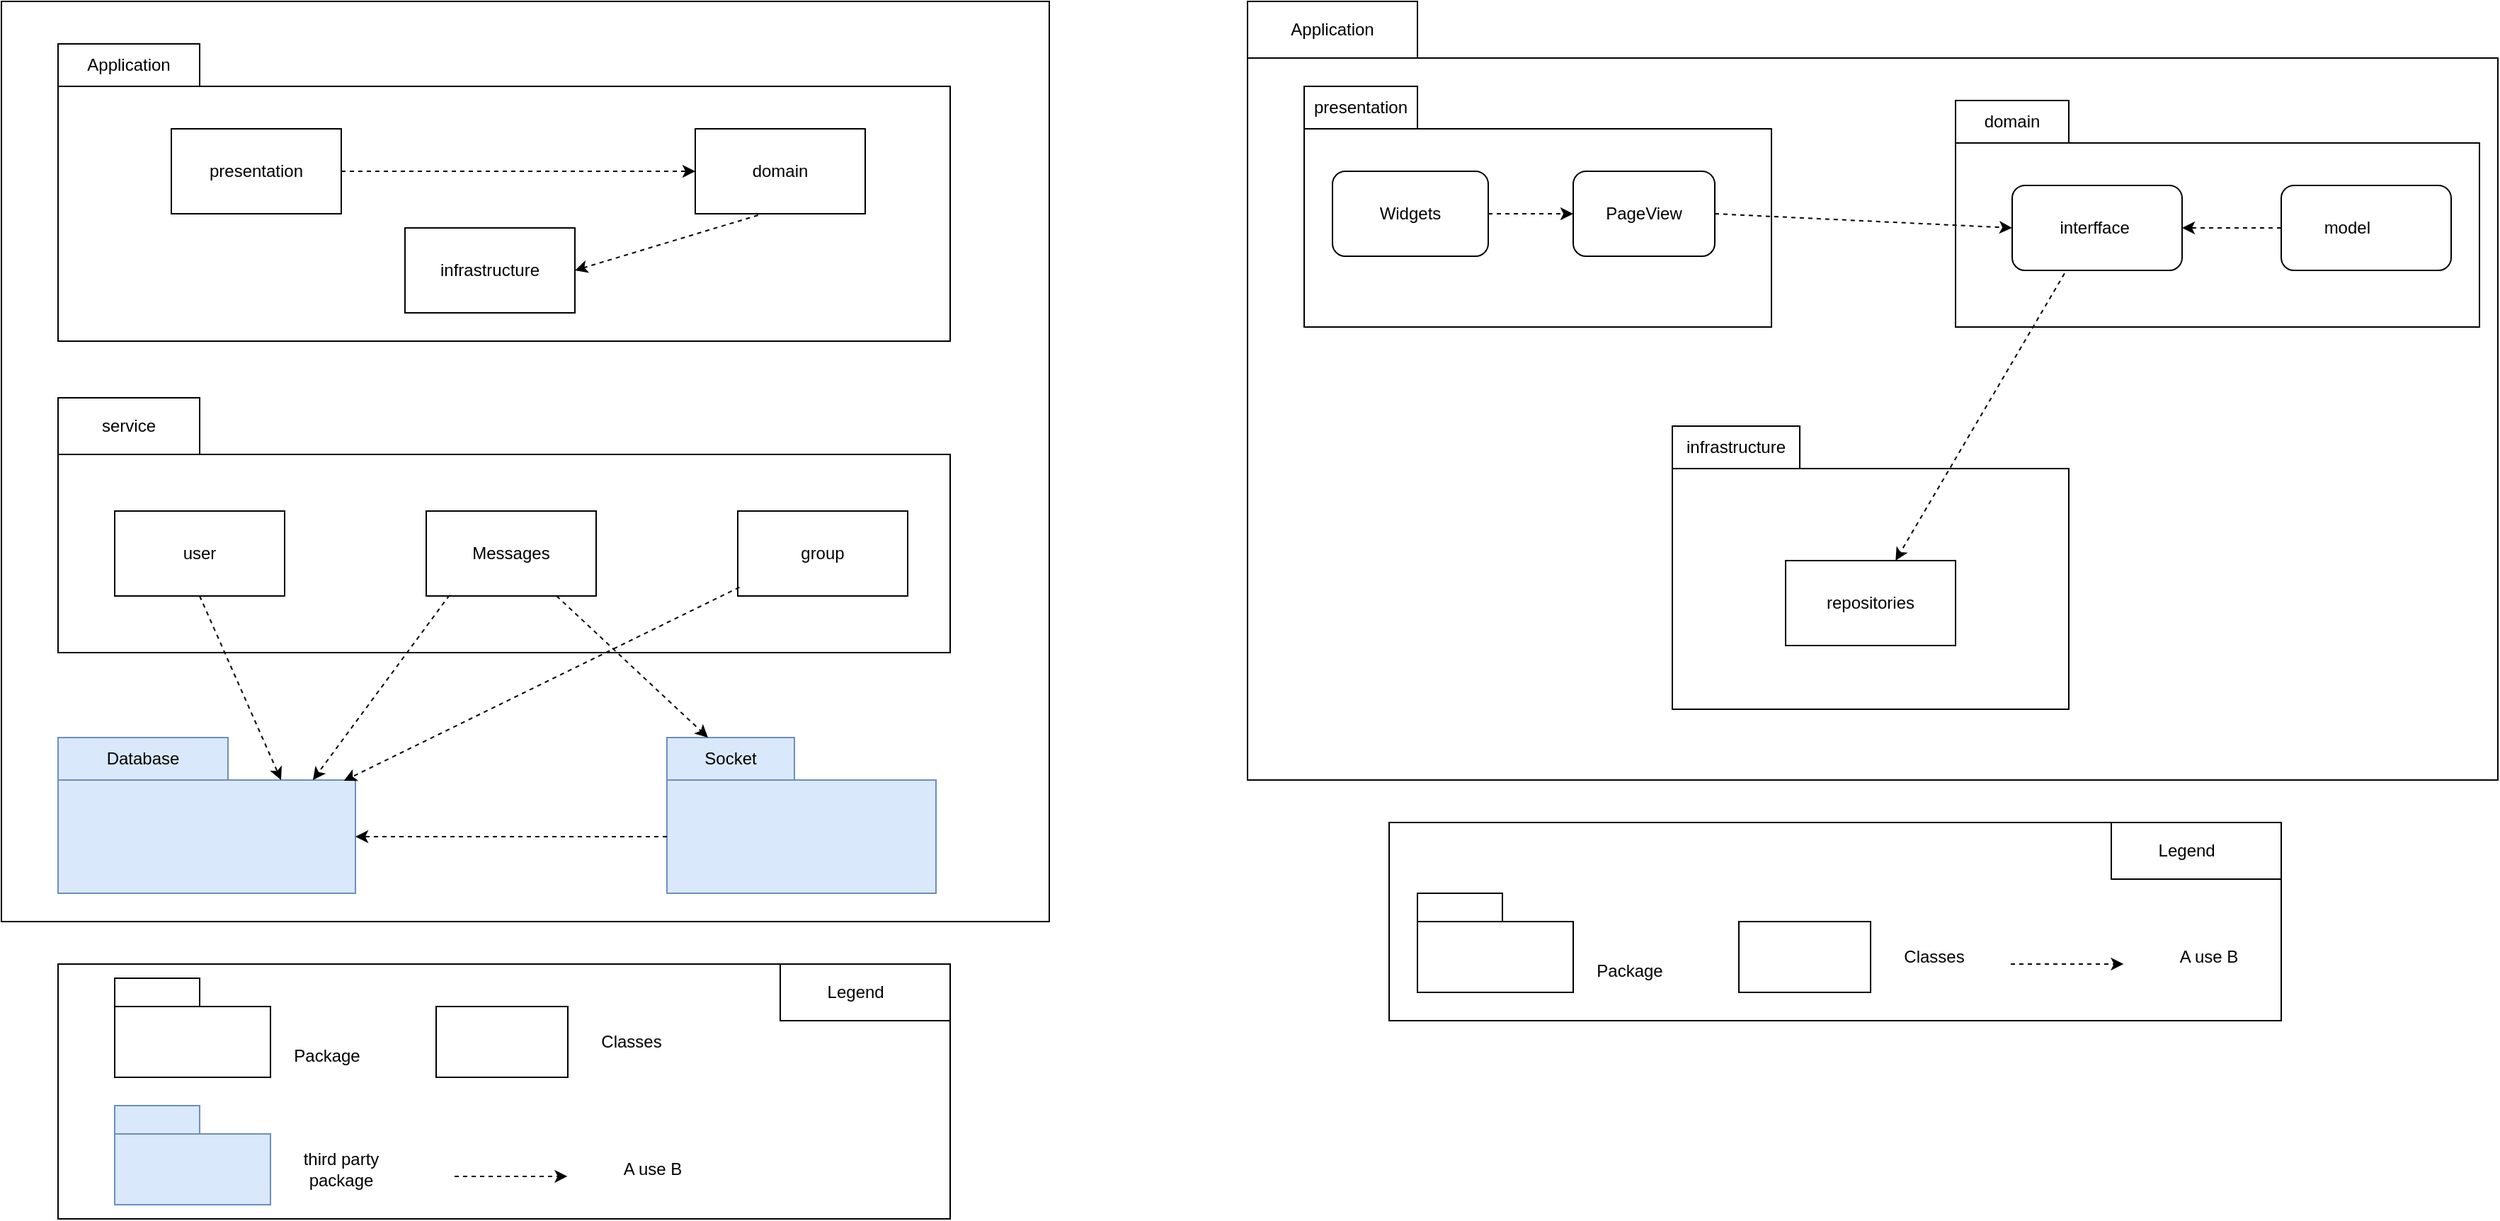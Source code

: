 <mxfile>
    <diagram name="Page-1" id="yEmmgowTZwz1ahBv-lds">
        <mxGraphModel dx="1811" dy="909" grid="0" gridSize="10" guides="1" tooltips="1" connect="1" arrows="1" fold="1" page="1" pageScale="1" pageWidth="850" pageHeight="1100" math="0" shadow="0">
            <root>
                <mxCell id="0"/>
                <mxCell id="1" parent="0"/>
                <mxCell id="oFHqqunSSyDyiDw8DMyg-1" value="" style="rounded=0;whiteSpace=wrap;html=1;" parent="1" vertex="1">
                    <mxGeometry x="80" y="80" width="740" height="650" as="geometry"/>
                </mxCell>
                <mxCell id="oFHqqunSSyDyiDw8DMyg-2" value="" style="rounded=0;whiteSpace=wrap;html=1;" parent="1" vertex="1">
                    <mxGeometry x="120" y="140" width="630" height="180" as="geometry"/>
                </mxCell>
                <mxCell id="oFHqqunSSyDyiDw8DMyg-3" value="Application" style="rounded=0;whiteSpace=wrap;html=1;" parent="1" vertex="1">
                    <mxGeometry x="120" y="110" width="100" height="30" as="geometry"/>
                </mxCell>
                <mxCell id="oFHqqunSSyDyiDw8DMyg-5" value="" style="rounded=0;whiteSpace=wrap;html=1;" parent="1" vertex="1">
                    <mxGeometry x="120" y="400" width="630" height="140" as="geometry"/>
                </mxCell>
                <mxCell id="oFHqqunSSyDyiDw8DMyg-6" value="service" style="rounded=0;whiteSpace=wrap;html=1;" parent="1" vertex="1">
                    <mxGeometry x="120" y="360" width="100" height="40" as="geometry"/>
                </mxCell>
                <mxCell id="oFHqqunSSyDyiDw8DMyg-9" value="infrastructure" style="rounded=0;whiteSpace=wrap;html=1;" parent="1" vertex="1">
                    <mxGeometry x="365" y="240" width="120" height="60" as="geometry"/>
                </mxCell>
                <mxCell id="oFHqqunSSyDyiDw8DMyg-12" value="" style="endArrow=classic;html=1;rounded=0;exitX=0.37;exitY=1.017;exitDx=0;exitDy=0;exitPerimeter=0;entryX=1;entryY=0.5;entryDx=0;entryDy=0;dashed=1;" parent="1" target="oFHqqunSSyDyiDw8DMyg-9" edge="1">
                    <mxGeometry width="50" height="50" relative="1" as="geometry">
                        <mxPoint x="614.4" y="231.02" as="sourcePoint"/>
                        <mxPoint x="450" y="320" as="targetPoint"/>
                    </mxGeometry>
                </mxCell>
                <mxCell id="oFHqqunSSyDyiDw8DMyg-13" value="user" style="rounded=0;whiteSpace=wrap;html=1;" parent="1" vertex="1">
                    <mxGeometry x="160" y="440" width="120" height="60" as="geometry"/>
                </mxCell>
                <mxCell id="oFHqqunSSyDyiDw8DMyg-14" value="Messages" style="rounded=0;whiteSpace=wrap;html=1;" parent="1" vertex="1">
                    <mxGeometry x="380" y="440" width="120" height="60" as="geometry"/>
                </mxCell>
                <mxCell id="oFHqqunSSyDyiDw8DMyg-15" value="group" style="rounded=0;whiteSpace=wrap;html=1;" parent="1" vertex="1">
                    <mxGeometry x="600" y="440" width="120" height="60" as="geometry"/>
                </mxCell>
                <mxCell id="oFHqqunSSyDyiDw8DMyg-16" value="" style="rounded=0;whiteSpace=wrap;html=1;fillColor=#dae8fc;strokeColor=#6c8ebf;" parent="1" vertex="1">
                    <mxGeometry x="120" y="630" width="210" height="80" as="geometry"/>
                </mxCell>
                <mxCell id="oFHqqunSSyDyiDw8DMyg-17" value="Database" style="rounded=0;whiteSpace=wrap;html=1;fillColor=#dae8fc;strokeColor=#6c8ebf;" parent="1" vertex="1">
                    <mxGeometry x="120" y="600" width="120" height="30" as="geometry"/>
                </mxCell>
                <mxCell id="oFHqqunSSyDyiDw8DMyg-18" value="" style="endArrow=classic;html=1;rounded=0;exitX=0.5;exitY=1;exitDx=0;exitDy=0;entryX=0.75;entryY=0;entryDx=0;entryDy=0;dashed=1;" parent="1" source="oFHqqunSSyDyiDw8DMyg-13" target="oFHqqunSSyDyiDw8DMyg-16" edge="1">
                    <mxGeometry width="50" height="50" relative="1" as="geometry">
                        <mxPoint x="390" y="520" as="sourcePoint"/>
                        <mxPoint x="440" y="470" as="targetPoint"/>
                        <Array as="points"/>
                    </mxGeometry>
                </mxCell>
                <mxCell id="oFHqqunSSyDyiDw8DMyg-19" value="" style="endArrow=classic;html=1;rounded=0;exitX=0.137;exitY=0.99;exitDx=0;exitDy=0;exitPerimeter=0;dashed=1;" parent="1" source="oFHqqunSSyDyiDw8DMyg-14" edge="1">
                    <mxGeometry width="50" height="50" relative="1" as="geometry">
                        <mxPoint x="390" y="520" as="sourcePoint"/>
                        <mxPoint x="300" y="630" as="targetPoint"/>
                    </mxGeometry>
                </mxCell>
                <mxCell id="oFHqqunSSyDyiDw8DMyg-20" value="" style="endArrow=classic;html=1;rounded=0;exitX=0.01;exitY=0.897;exitDx=0;exitDy=0;exitPerimeter=0;entryX=0.961;entryY=0.007;entryDx=0;entryDy=0;entryPerimeter=0;dashed=1;" parent="1" source="oFHqqunSSyDyiDw8DMyg-15" target="oFHqqunSSyDyiDw8DMyg-16" edge="1">
                    <mxGeometry width="50" height="50" relative="1" as="geometry">
                        <mxPoint x="390" y="520" as="sourcePoint"/>
                        <mxPoint x="440" y="470" as="targetPoint"/>
                    </mxGeometry>
                </mxCell>
                <mxCell id="oFHqqunSSyDyiDw8DMyg-21" value="" style="rounded=0;whiteSpace=wrap;html=1;fillColor=#dae8fc;strokeColor=#6c8ebf;" parent="1" vertex="1">
                    <mxGeometry x="550" y="630" width="190" height="80" as="geometry"/>
                </mxCell>
                <mxCell id="oFHqqunSSyDyiDw8DMyg-22" value="Socket" style="rounded=0;whiteSpace=wrap;html=1;fillColor=#dae8fc;strokeColor=#6c8ebf;" parent="1" vertex="1">
                    <mxGeometry x="550" y="600" width="90" height="30" as="geometry"/>
                </mxCell>
                <mxCell id="oFHqqunSSyDyiDw8DMyg-23" value="" style="endArrow=classic;html=1;rounded=0;dashed=1;" parent="1" source="oFHqqunSSyDyiDw8DMyg-14" target="oFHqqunSSyDyiDw8DMyg-22" edge="1">
                    <mxGeometry width="50" height="50" relative="1" as="geometry">
                        <mxPoint x="530" y="720" as="sourcePoint"/>
                        <mxPoint x="580" y="670" as="targetPoint"/>
                    </mxGeometry>
                </mxCell>
                <mxCell id="oFHqqunSSyDyiDw8DMyg-24" value="" style="endArrow=classic;html=1;rounded=0;dashed=1;" parent="1" source="oFHqqunSSyDyiDw8DMyg-21" target="oFHqqunSSyDyiDw8DMyg-16" edge="1">
                    <mxGeometry width="50" height="50" relative="1" as="geometry">
                        <mxPoint x="530" y="720" as="sourcePoint"/>
                        <mxPoint x="580" y="670" as="targetPoint"/>
                    </mxGeometry>
                </mxCell>
                <mxCell id="oFHqqunSSyDyiDw8DMyg-26" value="presentation" style="rounded=0;whiteSpace=wrap;html=1;" parent="1" vertex="1">
                    <mxGeometry x="200" y="170" width="120" height="60" as="geometry"/>
                </mxCell>
                <mxCell id="oFHqqunSSyDyiDw8DMyg-29" value="domain" style="rounded=0;whiteSpace=wrap;html=1;" parent="1" vertex="1">
                    <mxGeometry x="570" y="170" width="120" height="60" as="geometry"/>
                </mxCell>
                <mxCell id="oFHqqunSSyDyiDw8DMyg-36" value="" style="endArrow=classic;html=1;rounded=0;dashed=1;exitX=1;exitY=0.5;exitDx=0;exitDy=0;entryX=0;entryY=0.5;entryDx=0;entryDy=0;" parent="1" source="oFHqqunSSyDyiDw8DMyg-26" target="oFHqqunSSyDyiDw8DMyg-29" edge="1">
                    <mxGeometry width="50" height="50" relative="1" as="geometry">
                        <mxPoint x="320" y="440" as="sourcePoint"/>
                        <mxPoint x="370" y="390" as="targetPoint"/>
                    </mxGeometry>
                </mxCell>
                <mxCell id="oFHqqunSSyDyiDw8DMyg-47" value="" style="rounded=0;whiteSpace=wrap;html=1;" parent="1" vertex="1">
                    <mxGeometry x="960" y="120" width="883" height="510" as="geometry"/>
                </mxCell>
                <mxCell id="oFHqqunSSyDyiDw8DMyg-49" value="Application" style="rounded=0;whiteSpace=wrap;html=1;" parent="1" vertex="1">
                    <mxGeometry x="960" y="80" width="120" height="40" as="geometry"/>
                </mxCell>
                <mxCell id="oFHqqunSSyDyiDw8DMyg-52" value="" style="rounded=0;whiteSpace=wrap;html=1;" parent="1" vertex="1">
                    <mxGeometry x="1260" y="410" width="280" height="170" as="geometry"/>
                </mxCell>
                <mxCell id="oFHqqunSSyDyiDw8DMyg-58" value="repositories" style="rounded=0;whiteSpace=wrap;html=1;" parent="1" vertex="1">
                    <mxGeometry x="1340" y="475" width="120" height="60" as="geometry"/>
                </mxCell>
                <mxCell id="oFHqqunSSyDyiDw8DMyg-59" value="" style="endArrow=classic;html=1;rounded=0;dashed=1;entryX=0;entryY=0.5;entryDx=0;entryDy=0;" parent="1" source="oFHqqunSSyDyiDw8DMyg-63" target="oFHqqunSSyDyiDw8DMyg-54" edge="1">
                    <mxGeometry width="50" height="50" relative="1" as="geometry">
                        <mxPoint x="1120" y="330" as="sourcePoint"/>
                        <mxPoint x="1150" y="320" as="targetPoint"/>
                    </mxGeometry>
                </mxCell>
                <mxCell id="oFHqqunSSyDyiDw8DMyg-63" value="" style="rounded=0;whiteSpace=wrap;html=1;" parent="1" vertex="1">
                    <mxGeometry x="1000" y="170" width="330" height="140" as="geometry"/>
                </mxCell>
                <mxCell id="oFHqqunSSyDyiDw8DMyg-54" value="PageView" style="rounded=1;whiteSpace=wrap;html=1;flipH=1;flipV=0;" parent="1" vertex="1">
                    <mxGeometry x="1190" y="200" width="100" height="60" as="geometry"/>
                </mxCell>
                <mxCell id="oFHqqunSSyDyiDw8DMyg-64" value="Widgets" style="rounded=1;whiteSpace=wrap;html=1;flipH=1;flipV=1;direction=west;" parent="1" vertex="1">
                    <mxGeometry x="1020" y="200" width="110" height="60" as="geometry"/>
                </mxCell>
                <mxCell id="oFHqqunSSyDyiDw8DMyg-65" value="" style="rounded=0;whiteSpace=wrap;html=1;" parent="1" vertex="1">
                    <mxGeometry x="1460" y="180" width="370" height="130" as="geometry"/>
                </mxCell>
                <mxCell id="oFHqqunSSyDyiDw8DMyg-66" value="model&amp;nbsp; &amp;nbsp; &amp;nbsp; &amp;nbsp;&amp;nbsp;" style="rounded=1;whiteSpace=wrap;html=1;" parent="1" vertex="1">
                    <mxGeometry x="1690" y="210" width="120" height="60" as="geometry"/>
                </mxCell>
                <mxCell id="oFHqqunSSyDyiDw8DMyg-67" value="interfface&amp;nbsp;" style="rounded=1;whiteSpace=wrap;html=1;" parent="1" vertex="1">
                    <mxGeometry x="1500" y="210" width="120" height="60" as="geometry"/>
                </mxCell>
                <mxCell id="oFHqqunSSyDyiDw8DMyg-69" value="presentation" style="rounded=0;whiteSpace=wrap;html=1;strokeColor=default;fontFamily=Helvetica;fontSize=12;fontColor=default;fillColor=default;" parent="1" vertex="1">
                    <mxGeometry x="1000" y="140" width="80" height="30" as="geometry"/>
                </mxCell>
                <mxCell id="oFHqqunSSyDyiDw8DMyg-70" value="domain" style="rounded=0;whiteSpace=wrap;html=1;strokeColor=default;fontFamily=Helvetica;fontSize=12;fontColor=default;fillColor=default;" parent="1" vertex="1">
                    <mxGeometry x="1460" y="150" width="80" height="30" as="geometry"/>
                </mxCell>
                <mxCell id="oFHqqunSSyDyiDw8DMyg-72" value="" style="endArrow=classic;html=1;rounded=0;dashed=1;fontFamily=Helvetica;fontSize=12;fontColor=default;exitX=0;exitY=0.5;exitDx=0;exitDy=0;entryX=0;entryY=0.5;entryDx=0;entryDy=0;" parent="1" source="oFHqqunSSyDyiDw8DMyg-64" target="oFHqqunSSyDyiDw8DMyg-54" edge="1">
                    <mxGeometry width="50" height="50" relative="1" as="geometry">
                        <mxPoint x="1260" y="380" as="sourcePoint"/>
                        <mxPoint x="1310" y="330" as="targetPoint"/>
                    </mxGeometry>
                </mxCell>
                <mxCell id="oFHqqunSSyDyiDw8DMyg-73" value="" style="endArrow=classic;html=1;rounded=0;dashed=1;fontFamily=Helvetica;fontSize=12;fontColor=default;exitX=1;exitY=0.5;exitDx=0;exitDy=0;entryX=0;entryY=0.5;entryDx=0;entryDy=0;" parent="1" source="oFHqqunSSyDyiDw8DMyg-54" target="oFHqqunSSyDyiDw8DMyg-67" edge="1">
                    <mxGeometry width="50" height="50" relative="1" as="geometry">
                        <mxPoint x="1260" y="380" as="sourcePoint"/>
                        <mxPoint x="1310" y="330" as="targetPoint"/>
                    </mxGeometry>
                </mxCell>
                <mxCell id="oFHqqunSSyDyiDw8DMyg-74" value="" style="endArrow=classic;html=1;rounded=0;dashed=1;fontFamily=Helvetica;fontSize=12;fontColor=default;exitX=0.308;exitY=1.036;exitDx=0;exitDy=0;exitPerimeter=0;" parent="1" source="oFHqqunSSyDyiDw8DMyg-67" target="oFHqqunSSyDyiDw8DMyg-58" edge="1">
                    <mxGeometry width="50" height="50" relative="1" as="geometry">
                        <mxPoint x="1510" y="420" as="sourcePoint"/>
                        <mxPoint x="1560" y="370" as="targetPoint"/>
                    </mxGeometry>
                </mxCell>
                <mxCell id="oFHqqunSSyDyiDw8DMyg-77" value="" style="endArrow=classic;html=1;rounded=0;dashed=1;fontFamily=Helvetica;fontSize=12;fontColor=default;exitX=0;exitY=0.5;exitDx=0;exitDy=0;entryX=1;entryY=0.5;entryDx=0;entryDy=0;" parent="1" source="oFHqqunSSyDyiDw8DMyg-66" target="oFHqqunSSyDyiDw8DMyg-67" edge="1">
                    <mxGeometry width="50" height="50" relative="1" as="geometry">
                        <mxPoint x="1510" y="420" as="sourcePoint"/>
                        <mxPoint x="1630" y="240" as="targetPoint"/>
                    </mxGeometry>
                </mxCell>
                <mxCell id="oFHqqunSSyDyiDw8DMyg-78" value="infrastructure" style="rounded=0;whiteSpace=wrap;html=1;strokeColor=default;fontFamily=Helvetica;fontSize=12;fontColor=default;fillColor=default;" parent="1" vertex="1">
                    <mxGeometry x="1260" y="380" width="90" height="30" as="geometry"/>
                </mxCell>
                <mxCell id="oFHqqunSSyDyiDw8DMyg-79" value="" style="group" parent="1" vertex="1" connectable="0">
                    <mxGeometry x="120" y="760" width="630" height="180" as="geometry"/>
                </mxCell>
                <mxCell id="oFHqqunSSyDyiDw8DMyg-30" value="" style="rounded=0;whiteSpace=wrap;html=1;" parent="oFHqqunSSyDyiDw8DMyg-79" vertex="1">
                    <mxGeometry width="630" height="180" as="geometry"/>
                </mxCell>
                <mxCell id="oFHqqunSSyDyiDw8DMyg-33" value="Package" style="text;html=1;strokeColor=none;fillColor=none;align=center;verticalAlign=middle;whiteSpace=wrap;rounded=0;" parent="oFHqqunSSyDyiDw8DMyg-79" vertex="1">
                    <mxGeometry x="160" y="50" width="60" height="30" as="geometry"/>
                </mxCell>
                <mxCell id="oFHqqunSSyDyiDw8DMyg-37" value="" style="rounded=0;whiteSpace=wrap;html=1;" parent="oFHqqunSSyDyiDw8DMyg-79" vertex="1">
                    <mxGeometry x="267" y="30" width="93" height="50" as="geometry"/>
                </mxCell>
                <mxCell id="oFHqqunSSyDyiDw8DMyg-38" value="Classes" style="text;html=1;strokeColor=none;fillColor=none;align=center;verticalAlign=middle;whiteSpace=wrap;rounded=0;" parent="oFHqqunSSyDyiDw8DMyg-79" vertex="1">
                    <mxGeometry x="375" y="40" width="60" height="30" as="geometry"/>
                </mxCell>
                <mxCell id="oFHqqunSSyDyiDw8DMyg-39" value="" style="group" parent="oFHqqunSSyDyiDw8DMyg-79" vertex="1" connectable="0">
                    <mxGeometry x="40" y="10" width="110" height="70" as="geometry"/>
                </mxCell>
                <mxCell id="oFHqqunSSyDyiDw8DMyg-31" value="" style="rounded=0;whiteSpace=wrap;html=1;" parent="oFHqqunSSyDyiDw8DMyg-39" vertex="1">
                    <mxGeometry y="20" width="110" height="50" as="geometry"/>
                </mxCell>
                <mxCell id="oFHqqunSSyDyiDw8DMyg-32" value="" style="rounded=0;whiteSpace=wrap;html=1;" parent="oFHqqunSSyDyiDw8DMyg-39" vertex="1">
                    <mxGeometry width="60" height="20" as="geometry"/>
                </mxCell>
                <mxCell id="oFHqqunSSyDyiDw8DMyg-41" value="" style="group" parent="oFHqqunSSyDyiDw8DMyg-79" vertex="1" connectable="0">
                    <mxGeometry x="40" y="100" width="110" height="70" as="geometry"/>
                </mxCell>
                <mxCell id="oFHqqunSSyDyiDw8DMyg-42" value="" style="rounded=0;whiteSpace=wrap;html=1;fillColor=#dae8fc;strokeColor=#6c8ebf;" parent="oFHqqunSSyDyiDw8DMyg-41" vertex="1">
                    <mxGeometry y="20" width="110" height="50" as="geometry"/>
                </mxCell>
                <mxCell id="oFHqqunSSyDyiDw8DMyg-43" value="" style="rounded=0;whiteSpace=wrap;html=1;fillColor=#dae8fc;strokeColor=#6c8ebf;" parent="oFHqqunSSyDyiDw8DMyg-41" vertex="1">
                    <mxGeometry width="60" height="20" as="geometry"/>
                </mxCell>
                <mxCell id="oFHqqunSSyDyiDw8DMyg-44" value="third party package" style="text;html=1;strokeColor=none;fillColor=none;align=center;verticalAlign=middle;whiteSpace=wrap;rounded=0;" parent="oFHqqunSSyDyiDw8DMyg-79" vertex="1">
                    <mxGeometry x="170" y="130" width="60" height="30" as="geometry"/>
                </mxCell>
                <mxCell id="oFHqqunSSyDyiDw8DMyg-45" value="" style="endArrow=classic;html=1;rounded=0;dashed=1;entryX=0.571;entryY=0.833;entryDx=0;entryDy=0;entryPerimeter=0;" parent="oFHqqunSSyDyiDw8DMyg-79" target="oFHqqunSSyDyiDw8DMyg-30" edge="1">
                    <mxGeometry width="50" height="50" relative="1" as="geometry">
                        <mxPoint x="280" y="150" as="sourcePoint"/>
                        <mxPoint x="330" y="100" as="targetPoint"/>
                    </mxGeometry>
                </mxCell>
                <mxCell id="oFHqqunSSyDyiDw8DMyg-46" value="A use B" style="text;html=1;strokeColor=none;fillColor=none;align=center;verticalAlign=middle;whiteSpace=wrap;rounded=0;" parent="oFHqqunSSyDyiDw8DMyg-79" vertex="1">
                    <mxGeometry x="390" y="130" width="60" height="30" as="geometry"/>
                </mxCell>
                <mxCell id="oFHqqunSSyDyiDw8DMyg-48" value="Legend&amp;nbsp; &amp;nbsp;&amp;nbsp;" style="rounded=0;whiteSpace=wrap;html=1;" parent="oFHqqunSSyDyiDw8DMyg-79" vertex="1">
                    <mxGeometry x="510" width="120" height="40" as="geometry"/>
                </mxCell>
                <mxCell id="oFHqqunSSyDyiDw8DMyg-81" value="" style="group" parent="1" vertex="1" connectable="0">
                    <mxGeometry x="1060" y="660" width="630" height="180" as="geometry"/>
                </mxCell>
                <mxCell id="oFHqqunSSyDyiDw8DMyg-82" value="" style="rounded=0;whiteSpace=wrap;html=1;" parent="oFHqqunSSyDyiDw8DMyg-81" vertex="1">
                    <mxGeometry width="630" height="140" as="geometry"/>
                </mxCell>
                <mxCell id="oFHqqunSSyDyiDw8DMyg-83" value="Package" style="text;html=1;strokeColor=none;fillColor=none;align=center;verticalAlign=middle;whiteSpace=wrap;rounded=0;" parent="oFHqqunSSyDyiDw8DMyg-81" vertex="1">
                    <mxGeometry x="140" y="90" width="60" height="30" as="geometry"/>
                </mxCell>
                <mxCell id="oFHqqunSSyDyiDw8DMyg-84" value="" style="rounded=0;whiteSpace=wrap;html=1;" parent="oFHqqunSSyDyiDw8DMyg-81" vertex="1">
                    <mxGeometry x="247" y="70" width="93" height="50" as="geometry"/>
                </mxCell>
                <mxCell id="oFHqqunSSyDyiDw8DMyg-85" value="Classes" style="text;html=1;strokeColor=none;fillColor=none;align=center;verticalAlign=middle;whiteSpace=wrap;rounded=0;" parent="oFHqqunSSyDyiDw8DMyg-81" vertex="1">
                    <mxGeometry x="355" y="80" width="60" height="30" as="geometry"/>
                </mxCell>
                <mxCell id="oFHqqunSSyDyiDw8DMyg-86" value="" style="group" parent="oFHqqunSSyDyiDw8DMyg-81" vertex="1" connectable="0">
                    <mxGeometry x="20" y="50" width="110" height="70" as="geometry"/>
                </mxCell>
                <mxCell id="oFHqqunSSyDyiDw8DMyg-87" value="" style="rounded=0;whiteSpace=wrap;html=1;" parent="oFHqqunSSyDyiDw8DMyg-86" vertex="1">
                    <mxGeometry y="20" width="110" height="50" as="geometry"/>
                </mxCell>
                <mxCell id="oFHqqunSSyDyiDw8DMyg-88" value="" style="rounded=0;whiteSpace=wrap;html=1;" parent="oFHqqunSSyDyiDw8DMyg-86" vertex="1">
                    <mxGeometry width="60" height="20" as="geometry"/>
                </mxCell>
                <mxCell id="oFHqqunSSyDyiDw8DMyg-93" value="" style="endArrow=classic;html=1;rounded=0;dashed=1;entryX=0.571;entryY=0.833;entryDx=0;entryDy=0;entryPerimeter=0;" parent="oFHqqunSSyDyiDw8DMyg-81" edge="1">
                    <mxGeometry width="50" height="50" relative="1" as="geometry">
                        <mxPoint x="439" y="100" as="sourcePoint"/>
                        <mxPoint x="518.73" y="99.94" as="targetPoint"/>
                    </mxGeometry>
                </mxCell>
                <mxCell id="oFHqqunSSyDyiDw8DMyg-94" value="A use B" style="text;html=1;strokeColor=none;fillColor=none;align=center;verticalAlign=middle;whiteSpace=wrap;rounded=0;" parent="oFHqqunSSyDyiDw8DMyg-81" vertex="1">
                    <mxGeometry x="549" y="80" width="60" height="30" as="geometry"/>
                </mxCell>
                <mxCell id="oFHqqunSSyDyiDw8DMyg-95" value="Legend&amp;nbsp; &amp;nbsp;&amp;nbsp;" style="rounded=0;whiteSpace=wrap;html=1;" parent="oFHqqunSSyDyiDw8DMyg-81" vertex="1">
                    <mxGeometry x="510" width="120" height="40" as="geometry"/>
                </mxCell>
            </root>
        </mxGraphModel>
    </diagram>
</mxfile>